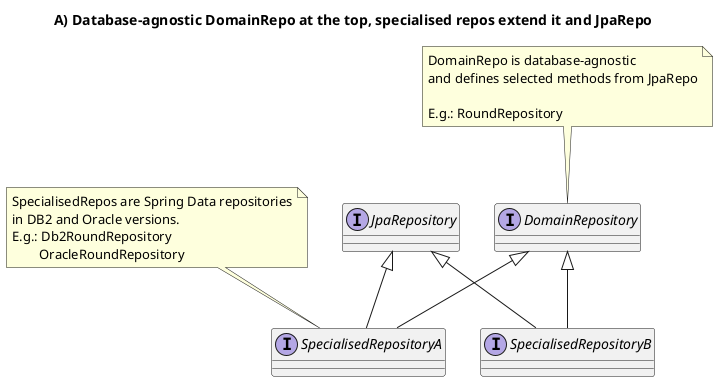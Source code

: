 @startuml

title A) Database-agnostic DomainRepo at the top, specialised repos extend it and JpaRepo

note as noteA
    DomainRepo is database-agnostic
    and defines selected methods from JpaRepo

    E.g.: RoundRepository
end note

note as noteB
    SpecialisedRepos are Spring Data repositories
    in DB2 and Oracle versions.
    E.g.: Db2RoundRepository
            OracleRoundRepository
end note

interface DomainRepository
interface SpecialisedRepositoryA
interface SpecialisedRepositoryB
interface JpaRepository

noteA .. DomainRepository
noteB .. SpecialisedRepositoryA

DomainRepository <|-- SpecialisedRepositoryA
DomainRepository <|-- SpecialisedRepositoryB

JpaRepository <|-- SpecialisedRepositoryA
JpaRepository <|-- SpecialisedRepositoryB

@enduml


@startuml

title B) Domain Repo inherits from JpaRepo, specialised repos extend Domain Repo

interface DomainRepository
interface SpecialisedRepositoryA
interface SpecialisedRepositoryB
interface JpaRepository


JpaRepository <|-- DomainRepository

DomainRepository <|-- SpecialisedRepositoryA
DomainRepository <|-- SpecialisedRepositoryB

@enduml


@startuml

title C) No Domain Repo, specialised repos extend JpaRepo

interface SpecialisedRepositoryA
interface SpecialisedRepositoryB
interface JpaRepository


JpaRepository <|-- SpecialisedRepositoryA
JpaRepository <|-- SpecialisedRepositoryB

@enduml